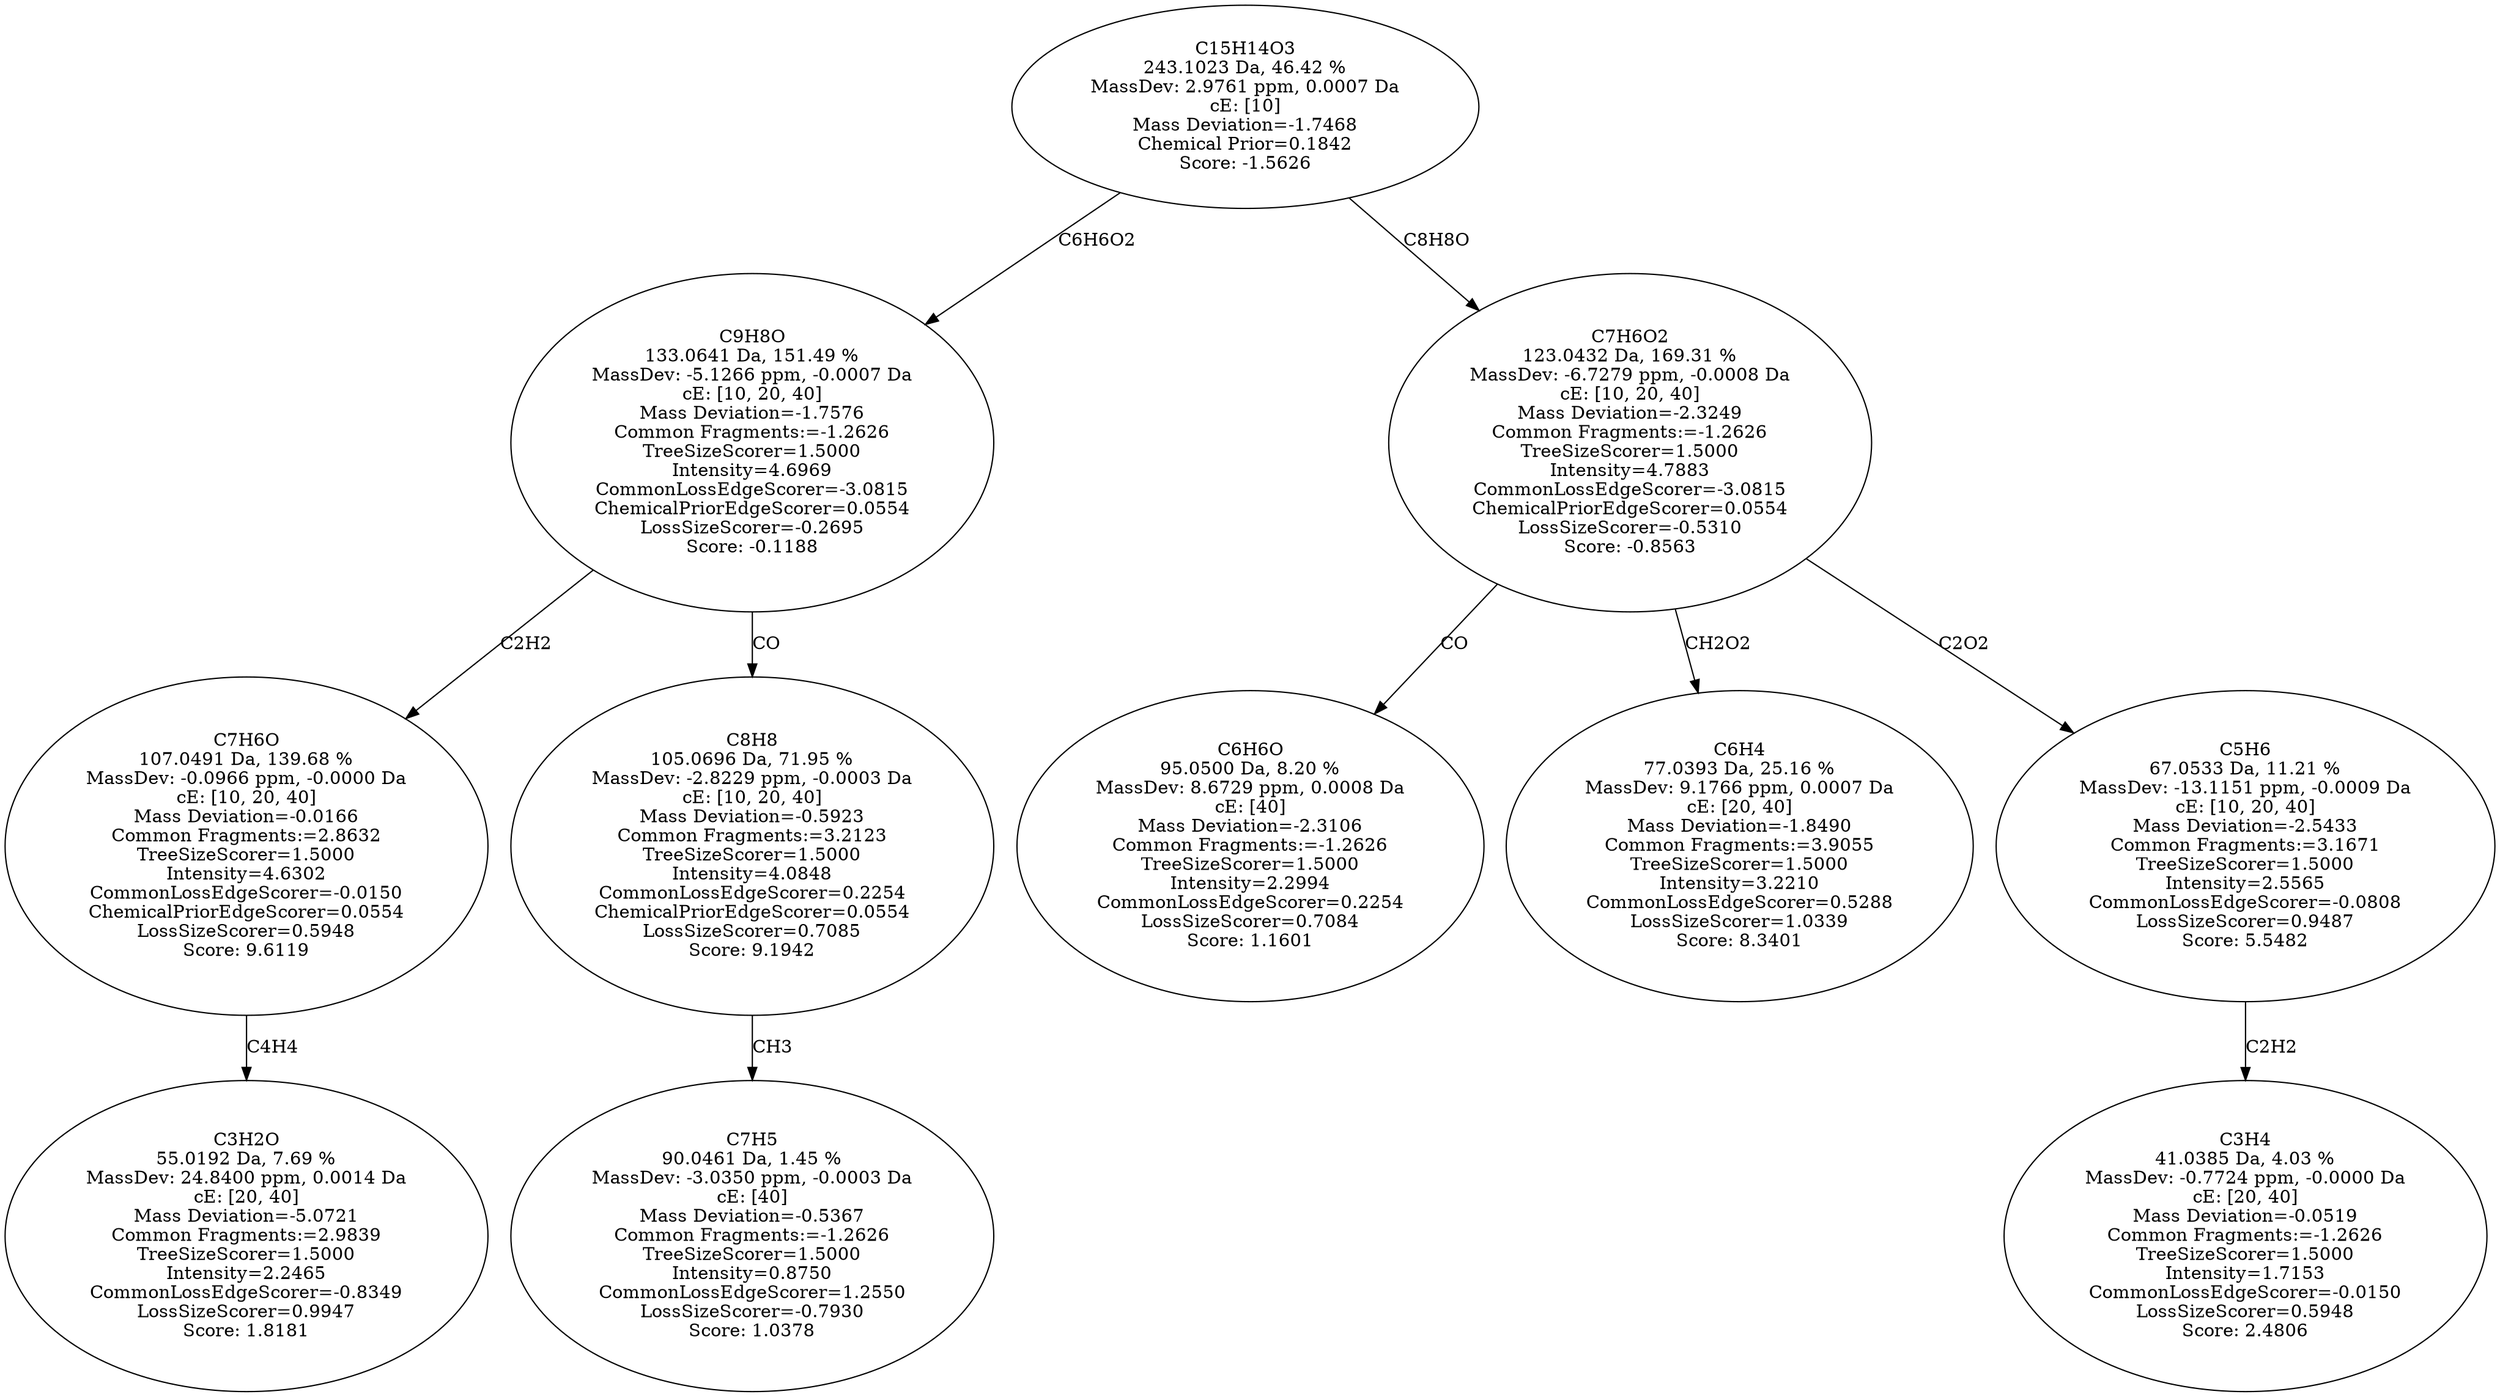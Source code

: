 strict digraph {
v1 [label="C3H2O\n55.0192 Da, 7.69 %\nMassDev: 24.8400 ppm, 0.0014 Da\ncE: [20, 40]\nMass Deviation=-5.0721\nCommon Fragments:=2.9839\nTreeSizeScorer=1.5000\nIntensity=2.2465\nCommonLossEdgeScorer=-0.8349\nLossSizeScorer=0.9947\nScore: 1.8181"];
v2 [label="C7H6O\n107.0491 Da, 139.68 %\nMassDev: -0.0966 ppm, -0.0000 Da\ncE: [10, 20, 40]\nMass Deviation=-0.0166\nCommon Fragments:=2.8632\nTreeSizeScorer=1.5000\nIntensity=4.6302\nCommonLossEdgeScorer=-0.0150\nChemicalPriorEdgeScorer=0.0554\nLossSizeScorer=0.5948\nScore: 9.6119"];
v3 [label="C7H5\n90.0461 Da, 1.45 %\nMassDev: -3.0350 ppm, -0.0003 Da\ncE: [40]\nMass Deviation=-0.5367\nCommon Fragments:=-1.2626\nTreeSizeScorer=1.5000\nIntensity=0.8750\nCommonLossEdgeScorer=1.2550\nLossSizeScorer=-0.7930\nScore: 1.0378"];
v4 [label="C8H8\n105.0696 Da, 71.95 %\nMassDev: -2.8229 ppm, -0.0003 Da\ncE: [10, 20, 40]\nMass Deviation=-0.5923\nCommon Fragments:=3.2123\nTreeSizeScorer=1.5000\nIntensity=4.0848\nCommonLossEdgeScorer=0.2254\nChemicalPriorEdgeScorer=0.0554\nLossSizeScorer=0.7085\nScore: 9.1942"];
v5 [label="C9H8O\n133.0641 Da, 151.49 %\nMassDev: -5.1266 ppm, -0.0007 Da\ncE: [10, 20, 40]\nMass Deviation=-1.7576\nCommon Fragments:=-1.2626\nTreeSizeScorer=1.5000\nIntensity=4.6969\nCommonLossEdgeScorer=-3.0815\nChemicalPriorEdgeScorer=0.0554\nLossSizeScorer=-0.2695\nScore: -0.1188"];
v6 [label="C6H6O\n95.0500 Da, 8.20 %\nMassDev: 8.6729 ppm, 0.0008 Da\ncE: [40]\nMass Deviation=-2.3106\nCommon Fragments:=-1.2626\nTreeSizeScorer=1.5000\nIntensity=2.2994\nCommonLossEdgeScorer=0.2254\nLossSizeScorer=0.7084\nScore: 1.1601"];
v7 [label="C6H4\n77.0393 Da, 25.16 %\nMassDev: 9.1766 ppm, 0.0007 Da\ncE: [20, 40]\nMass Deviation=-1.8490\nCommon Fragments:=3.9055\nTreeSizeScorer=1.5000\nIntensity=3.2210\nCommonLossEdgeScorer=0.5288\nLossSizeScorer=1.0339\nScore: 8.3401"];
v8 [label="C3H4\n41.0385 Da, 4.03 %\nMassDev: -0.7724 ppm, -0.0000 Da\ncE: [20, 40]\nMass Deviation=-0.0519\nCommon Fragments:=-1.2626\nTreeSizeScorer=1.5000\nIntensity=1.7153\nCommonLossEdgeScorer=-0.0150\nLossSizeScorer=0.5948\nScore: 2.4806"];
v9 [label="C5H6\n67.0533 Da, 11.21 %\nMassDev: -13.1151 ppm, -0.0009 Da\ncE: [10, 20, 40]\nMass Deviation=-2.5433\nCommon Fragments:=3.1671\nTreeSizeScorer=1.5000\nIntensity=2.5565\nCommonLossEdgeScorer=-0.0808\nLossSizeScorer=0.9487\nScore: 5.5482"];
v10 [label="C7H6O2\n123.0432 Da, 169.31 %\nMassDev: -6.7279 ppm, -0.0008 Da\ncE: [10, 20, 40]\nMass Deviation=-2.3249\nCommon Fragments:=-1.2626\nTreeSizeScorer=1.5000\nIntensity=4.7883\nCommonLossEdgeScorer=-3.0815\nChemicalPriorEdgeScorer=0.0554\nLossSizeScorer=-0.5310\nScore: -0.8563"];
v11 [label="C15H14O3\n243.1023 Da, 46.42 %\nMassDev: 2.9761 ppm, 0.0007 Da\ncE: [10]\nMass Deviation=-1.7468\nChemical Prior=0.1842\nScore: -1.5626"];
v2 -> v1 [label="C4H4"];
v5 -> v2 [label="C2H2"];
v4 -> v3 [label="CH3"];
v5 -> v4 [label="CO"];
v11 -> v5 [label="C6H6O2"];
v10 -> v6 [label="CO"];
v10 -> v7 [label="CH2O2"];
v9 -> v8 [label="C2H2"];
v10 -> v9 [label="C2O2"];
v11 -> v10 [label="C8H8O"];
}